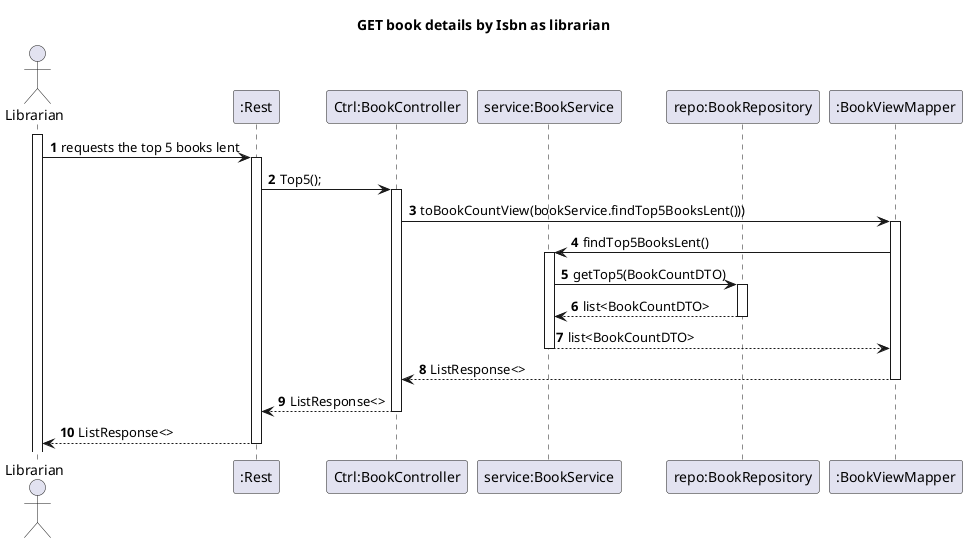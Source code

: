 @startuml
'https://plantuml.com/sequence-diagram
autoactivate on
autonumber

title GET book details by Isbn as librarian

actor "Librarian" as User
participant ":Rest" as Rest
participant "Ctrl:BookController" as Ctrl
participant "service:BookService" as Service
participant "repo:BookRepository" as Repo
participant ":BookViewMapper" as Mapper


activate User

User -> Rest: requests the top 5 books lent

Rest -> Ctrl: Top5();


Ctrl -> Mapper: toBookCountView(bookService.findTop5BooksLent()))
Mapper -> Service: findTop5BooksLent()
Service -> Repo: getTop5(BookCountDTO)
Repo --> Service: list<BookCountDTO>
Service --> Mapper: list<BookCountDTO>
Mapper --> Ctrl: ListResponse<>
Ctrl --> Rest: ListResponse<>
Rest --> User: ListResponse<>

@enduml
